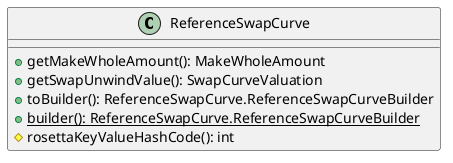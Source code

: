 @startuml

    class ReferenceSwapCurve [[ReferenceSwapCurve.html]] {
        +getMakeWholeAmount(): MakeWholeAmount
        +getSwapUnwindValue(): SwapCurveValuation
        +toBuilder(): ReferenceSwapCurve.ReferenceSwapCurveBuilder
        {static} +builder(): ReferenceSwapCurve.ReferenceSwapCurveBuilder
        #rosettaKeyValueHashCode(): int
    }

@enduml
